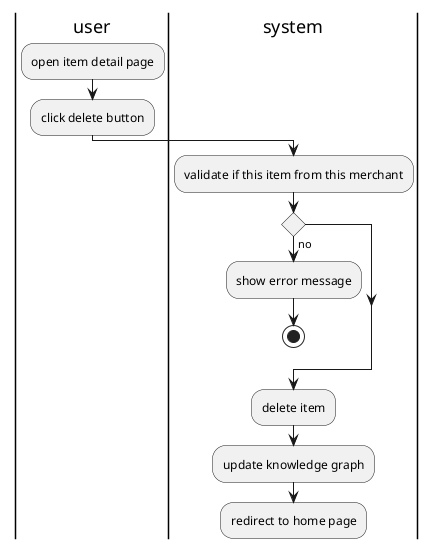 @startuml delete item 
 
|user|
:open item detail page;
:click delete button;
|system|
:validate if this item from this merchant;
if () then (no)
    :show error message;
    stop
endif
:delete item;
:update knowledge graph;
:redirect to home page;

@enduml